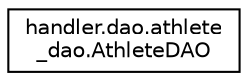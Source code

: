 digraph "Graphical Class Hierarchy"
{
  edge [fontname="Helvetica",fontsize="10",labelfontname="Helvetica",labelfontsize="10"];
  node [fontname="Helvetica",fontsize="10",shape=record];
  rankdir="LR";
  Node0 [label="handler.dao.athlete\l_dao.AthleteDAO",height=0.2,width=0.4,color="black", fillcolor="white", style="filled",URL="$classhandler_1_1dao_1_1athlete__dao_1_1_athlete_d_a_o.html"];
}
